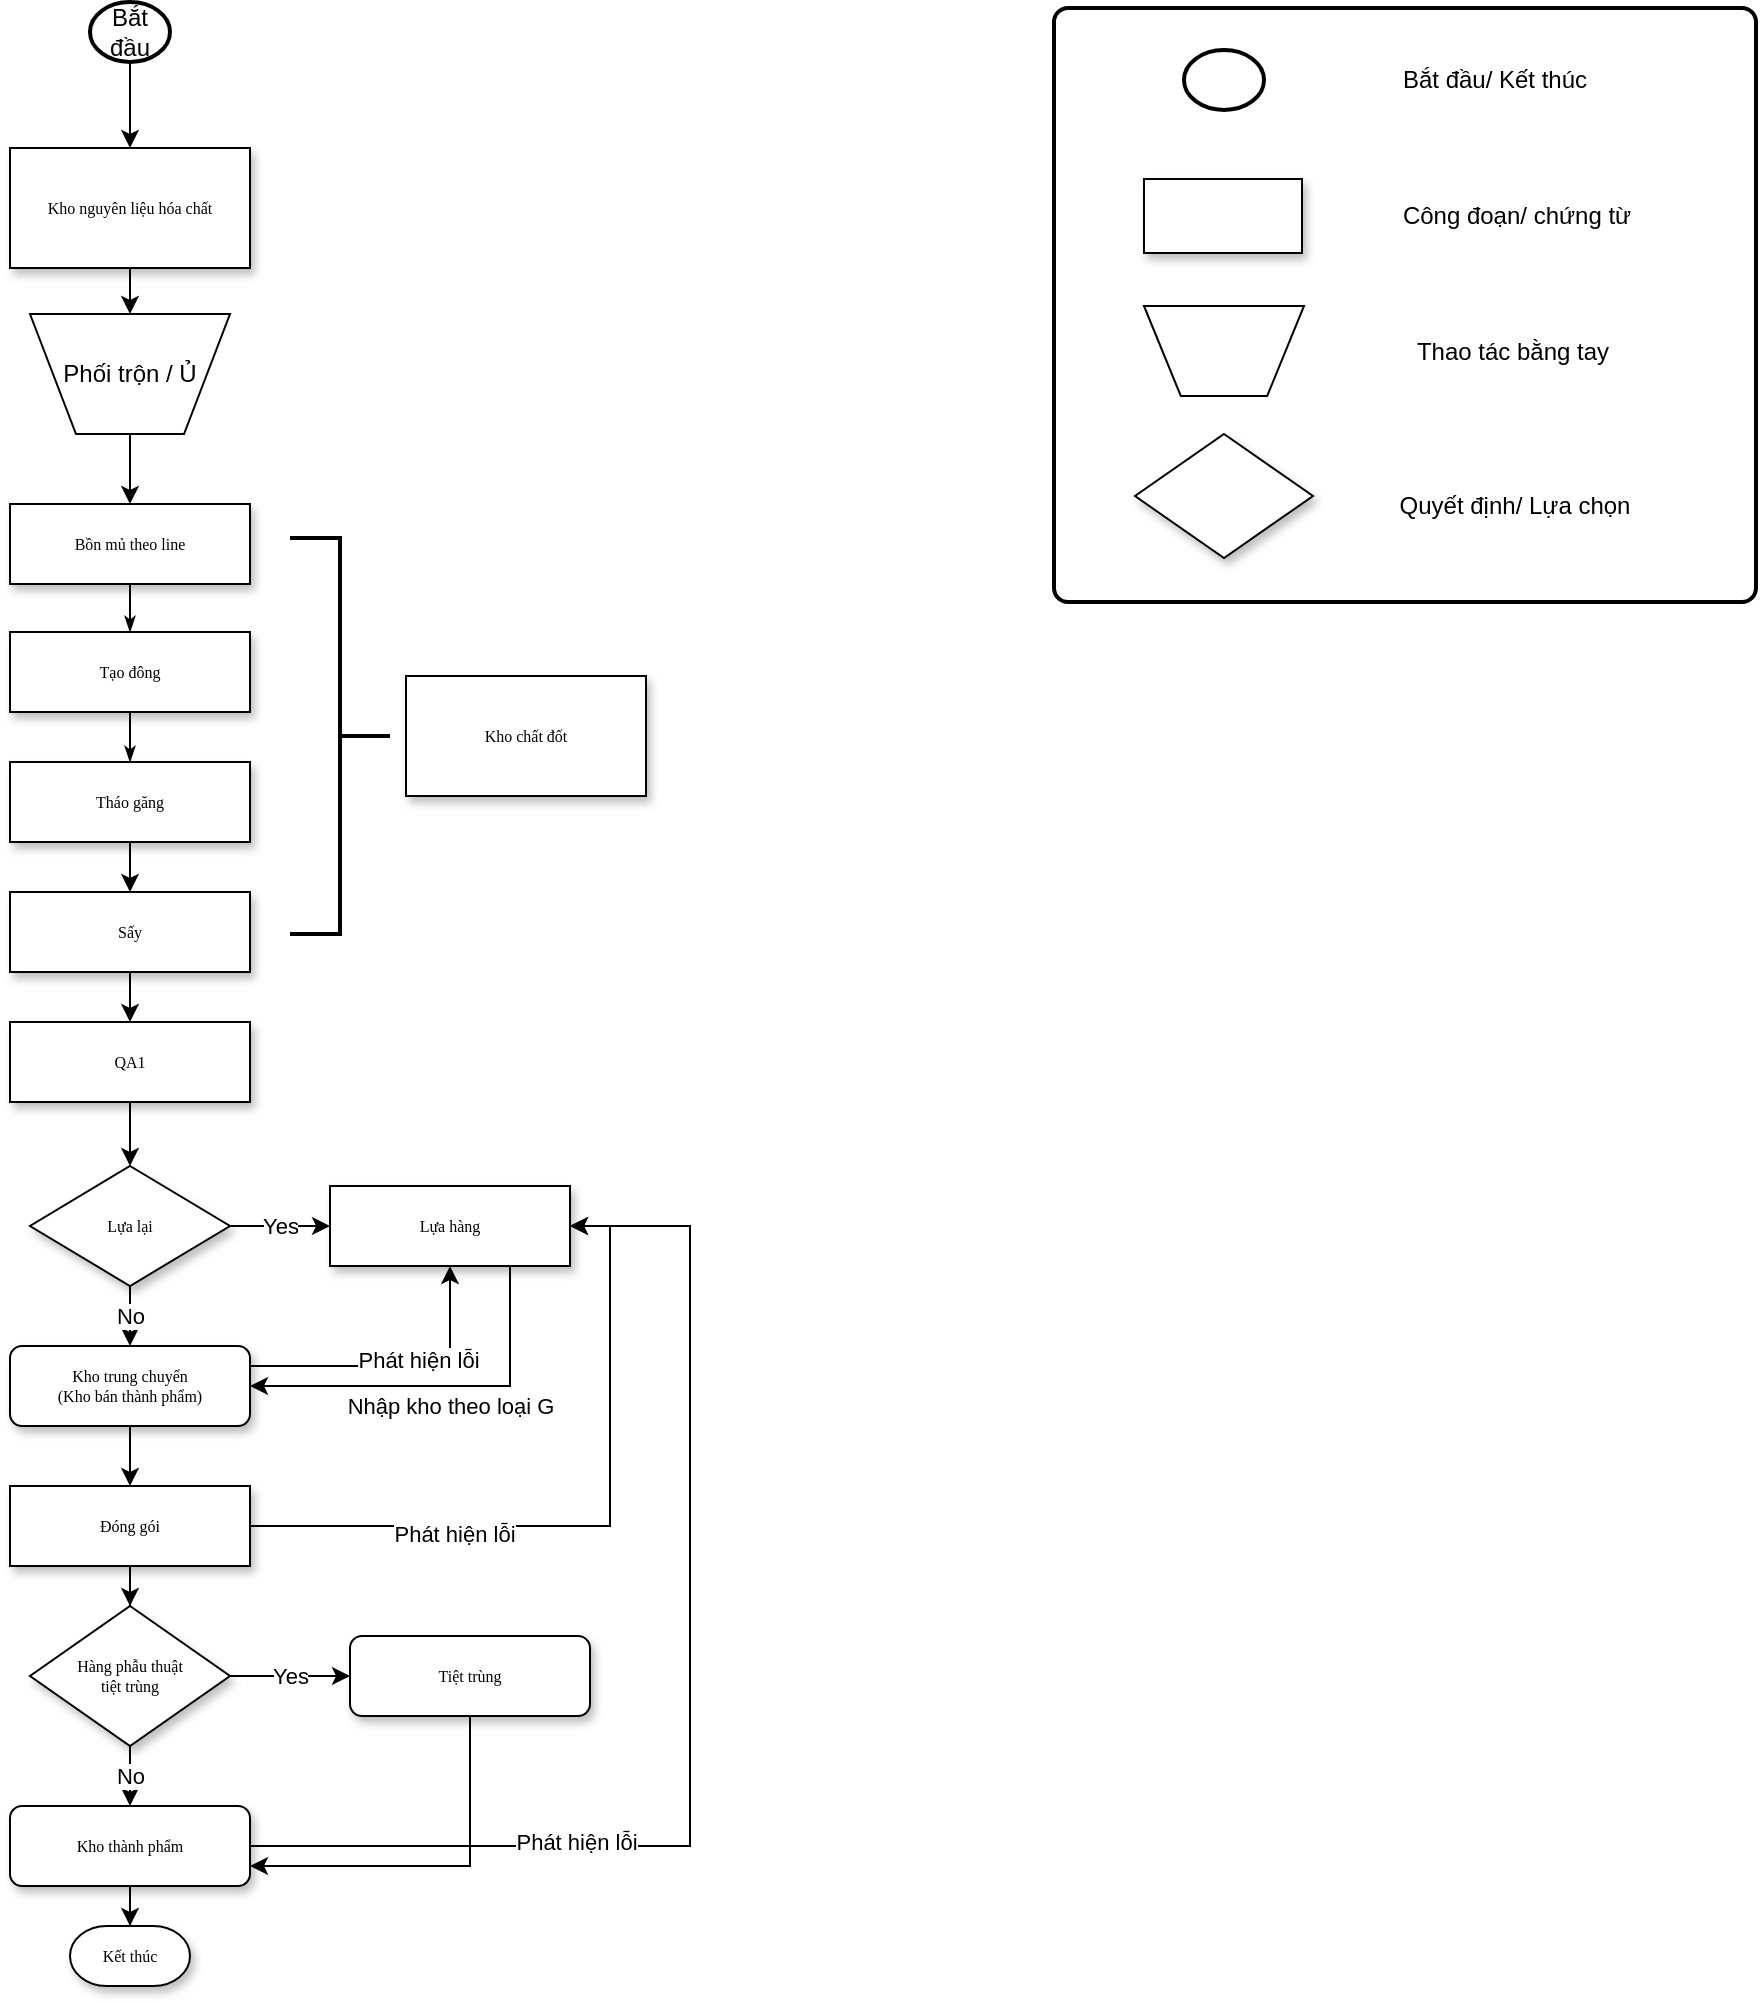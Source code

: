 <mxfile version="20.8.20" type="github">
  <diagram name="Page-1" id="edf60f1a-56cd-e834-aa8a-f176f3a09ee4">
    <mxGraphModel dx="646" dy="329" grid="0" gridSize="10" guides="1" tooltips="1" connect="1" arrows="1" fold="1" page="0" pageScale="1" pageWidth="1100" pageHeight="850" background="none" math="0" shadow="0">
      <root>
        <mxCell id="0" />
        <mxCell id="1" parent="0" />
        <mxCell id="MFHxN7QSzjFUIQAsr9AZ-50" style="edgeStyle=orthogonalEdgeStyle;rounded=0;orthogonalLoop=1;jettySize=auto;html=1;" edge="1" parent="1" source="60e70716793133e9-4" target="MFHxN7QSzjFUIQAsr9AZ-2">
          <mxGeometry relative="1" as="geometry" />
        </mxCell>
        <mxCell id="60e70716793133e9-4" value="Kho nguyên liệu hóa chất" style="rounded=0;whiteSpace=wrap;html=1;shadow=1;labelBackgroundColor=none;strokeWidth=1;fontFamily=Verdana;fontSize=8;align=center;" parent="1" vertex="1">
          <mxGeometry x="190" y="183" width="120" height="60" as="geometry" />
        </mxCell>
        <mxCell id="60e70716793133e9-38" style="edgeStyle=orthogonalEdgeStyle;rounded=0;html=1;labelBackgroundColor=none;startSize=5;endArrow=classicThin;endFill=1;endSize=5;jettySize=auto;orthogonalLoop=1;strokeWidth=1;fontFamily=Verdana;fontSize=8" parent="1" source="60e70716793133e9-9" target="60e70716793133e9-11" edge="1">
          <mxGeometry relative="1" as="geometry" />
        </mxCell>
        <mxCell id="60e70716793133e9-9" value="Bồn mủ theo line" style="whiteSpace=wrap;html=1;rounded=0;shadow=1;labelBackgroundColor=none;strokeWidth=1;fontFamily=Verdana;fontSize=8;align=center;" parent="1" vertex="1">
          <mxGeometry x="190" y="361" width="120" height="40" as="geometry" />
        </mxCell>
        <mxCell id="60e70716793133e9-41" style="edgeStyle=orthogonalEdgeStyle;rounded=0;html=1;labelBackgroundColor=none;startSize=5;endArrow=classicThin;endFill=1;endSize=5;jettySize=auto;orthogonalLoop=1;strokeWidth=1;fontFamily=Verdana;fontSize=8" parent="1" source="60e70716793133e9-11" target="60e70716793133e9-13" edge="1">
          <mxGeometry relative="1" as="geometry" />
        </mxCell>
        <mxCell id="60e70716793133e9-11" value="Tạo đông" style="whiteSpace=wrap;html=1;rounded=0;shadow=1;labelBackgroundColor=none;strokeWidth=1;fontFamily=Verdana;fontSize=8;align=center;spacing=6;" parent="1" vertex="1">
          <mxGeometry x="190" y="425" width="120" height="40" as="geometry" />
        </mxCell>
        <mxCell id="60e70716793133e9-42" style="edgeStyle=orthogonalEdgeStyle;rounded=0;html=1;labelBackgroundColor=none;startSize=5;endArrow=classicThin;endFill=1;endSize=5;jettySize=auto;orthogonalLoop=1;strokeWidth=1;fontFamily=Verdana;fontSize=8;startArrow=none;" parent="1" source="60e70716793133e9-15" edge="1">
          <mxGeometry relative="1" as="geometry">
            <mxPoint x="250" y="580" as="targetPoint" />
          </mxGeometry>
        </mxCell>
        <mxCell id="MFHxN7QSzjFUIQAsr9AZ-54" style="edgeStyle=orthogonalEdgeStyle;rounded=0;orthogonalLoop=1;jettySize=auto;html=1;" edge="1" parent="1" source="60e70716793133e9-13" target="60e70716793133e9-15">
          <mxGeometry relative="1" as="geometry" />
        </mxCell>
        <mxCell id="60e70716793133e9-13" value="Tháo găng" style="whiteSpace=wrap;html=1;rounded=0;shadow=1;labelBackgroundColor=none;strokeWidth=1;fontFamily=Verdana;fontSize=8;align=center;" parent="1" vertex="1">
          <mxGeometry x="190" y="490" width="120" height="40" as="geometry" />
        </mxCell>
        <mxCell id="MFHxN7QSzjFUIQAsr9AZ-36" style="edgeStyle=orthogonalEdgeStyle;rounded=0;orthogonalLoop=1;jettySize=auto;html=1;entryX=0.5;entryY=0;entryDx=0;entryDy=0;" edge="1" parent="1" source="60e70716793133e9-15" target="MFHxN7QSzjFUIQAsr9AZ-4">
          <mxGeometry relative="1" as="geometry" />
        </mxCell>
        <mxCell id="MFHxN7QSzjFUIQAsr9AZ-21" style="edgeStyle=orthogonalEdgeStyle;rounded=0;orthogonalLoop=1;jettySize=auto;html=1;entryX=1;entryY=0.5;entryDx=0;entryDy=0;" edge="1" parent="1" source="60e70716793133e9-18" target="MFHxN7QSzjFUIQAsr9AZ-15">
          <mxGeometry relative="1" as="geometry" />
        </mxCell>
        <mxCell id="MFHxN7QSzjFUIQAsr9AZ-22" value="Phát hiện lỗi" style="edgeLabel;html=1;align=center;verticalAlign=middle;resizable=0;points=[];" vertex="1" connectable="0" parent="MFHxN7QSzjFUIQAsr9AZ-21">
          <mxGeometry x="-0.417" y="-4" relative="1" as="geometry">
            <mxPoint as="offset" />
          </mxGeometry>
        </mxCell>
        <mxCell id="MFHxN7QSzjFUIQAsr9AZ-48" style="edgeStyle=orthogonalEdgeStyle;rounded=0;orthogonalLoop=1;jettySize=auto;html=1;" edge="1" parent="1" source="60e70716793133e9-18" target="60e70716793133e9-26">
          <mxGeometry relative="1" as="geometry" />
        </mxCell>
        <mxCell id="60e70716793133e9-18" value="Đóng gói" style="whiteSpace=wrap;html=1;rounded=0;shadow=1;labelBackgroundColor=none;strokeWidth=1;fontFamily=Verdana;fontSize=8;align=center;" parent="1" vertex="1">
          <mxGeometry x="190" y="852" width="120" height="40" as="geometry" />
        </mxCell>
        <mxCell id="MFHxN7QSzjFUIQAsr9AZ-20" style="edgeStyle=orthogonalEdgeStyle;rounded=0;orthogonalLoop=1;jettySize=auto;html=1;" edge="1" parent="1" source="60e70716793133e9-20" target="60e70716793133e9-18">
          <mxGeometry relative="1" as="geometry" />
        </mxCell>
        <mxCell id="MFHxN7QSzjFUIQAsr9AZ-27" style="edgeStyle=orthogonalEdgeStyle;rounded=0;orthogonalLoop=1;jettySize=auto;html=1;" edge="1" parent="1" source="60e70716793133e9-20" target="MFHxN7QSzjFUIQAsr9AZ-15">
          <mxGeometry relative="1" as="geometry">
            <Array as="points">
              <mxPoint x="410" y="792" />
            </Array>
          </mxGeometry>
        </mxCell>
        <mxCell id="MFHxN7QSzjFUIQAsr9AZ-30" value="Phát hiện lỗi" style="edgeLabel;html=1;align=center;verticalAlign=middle;resizable=0;points=[];" vertex="1" connectable="0" parent="MFHxN7QSzjFUIQAsr9AZ-27">
          <mxGeometry x="0.11" y="3" relative="1" as="geometry">
            <mxPoint as="offset" />
          </mxGeometry>
        </mxCell>
        <mxCell id="60e70716793133e9-20" value="Kho trung chuyển&lt;br&gt;(Kho bán thành phẩm)" style="rounded=1;whiteSpace=wrap;html=1;shadow=1;labelBackgroundColor=none;strokeWidth=1;fontFamily=Verdana;fontSize=8;align=center;" parent="1" vertex="1">
          <mxGeometry x="190" y="782" width="120" height="40" as="geometry" />
        </mxCell>
        <mxCell id="MFHxN7QSzjFUIQAsr9AZ-17" value="Yes" style="edgeStyle=orthogonalEdgeStyle;rounded=0;orthogonalLoop=1;jettySize=auto;html=1;" edge="1" parent="1" source="60e70716793133e9-21" target="MFHxN7QSzjFUIQAsr9AZ-15">
          <mxGeometry relative="1" as="geometry">
            <Array as="points">
              <mxPoint x="330" y="722" />
              <mxPoint x="330" y="722" />
            </Array>
          </mxGeometry>
        </mxCell>
        <mxCell id="MFHxN7QSzjFUIQAsr9AZ-19" value="No" style="edgeStyle=orthogonalEdgeStyle;rounded=0;orthogonalLoop=1;jettySize=auto;html=1;entryX=0.5;entryY=0;entryDx=0;entryDy=0;" edge="1" parent="1" source="60e70716793133e9-21" target="60e70716793133e9-20">
          <mxGeometry relative="1" as="geometry" />
        </mxCell>
        <mxCell id="60e70716793133e9-21" value="Lựa lại" style="rhombus;whiteSpace=wrap;html=1;rounded=0;shadow=1;labelBackgroundColor=none;strokeWidth=1;fontFamily=Verdana;fontSize=8;align=center;" parent="1" vertex="1">
          <mxGeometry x="200" y="692" width="100" height="60" as="geometry" />
        </mxCell>
        <mxCell id="MFHxN7QSzjFUIQAsr9AZ-10" style="edgeStyle=orthogonalEdgeStyle;rounded=0;orthogonalLoop=1;jettySize=auto;html=1;" edge="1" parent="1" source="60e70716793133e9-23" target="60e70716793133e9-30">
          <mxGeometry relative="1" as="geometry" />
        </mxCell>
        <mxCell id="MFHxN7QSzjFUIQAsr9AZ-23" style="edgeStyle=orthogonalEdgeStyle;rounded=0;orthogonalLoop=1;jettySize=auto;html=1;" edge="1" parent="1" source="60e70716793133e9-23" target="MFHxN7QSzjFUIQAsr9AZ-15">
          <mxGeometry relative="1" as="geometry">
            <Array as="points">
              <mxPoint x="530" y="1032" />
              <mxPoint x="530" y="722" />
            </Array>
          </mxGeometry>
        </mxCell>
        <mxCell id="MFHxN7QSzjFUIQAsr9AZ-24" value="Phát hiện lỗi" style="edgeLabel;html=1;align=center;verticalAlign=middle;resizable=0;points=[];" vertex="1" connectable="0" parent="MFHxN7QSzjFUIQAsr9AZ-23">
          <mxGeometry x="-0.448" y="2" relative="1" as="geometry">
            <mxPoint as="offset" />
          </mxGeometry>
        </mxCell>
        <mxCell id="60e70716793133e9-23" value="Kho thành phẩm" style="rounded=1;whiteSpace=wrap;html=1;shadow=1;labelBackgroundColor=none;strokeWidth=1;fontFamily=Verdana;fontSize=8;align=center;" parent="1" vertex="1">
          <mxGeometry x="190" y="1012" width="120" height="40" as="geometry" />
        </mxCell>
        <mxCell id="MFHxN7QSzjFUIQAsr9AZ-6" value="Yes" style="edgeStyle=orthogonalEdgeStyle;rounded=0;orthogonalLoop=1;jettySize=auto;html=1;entryX=0;entryY=0.5;entryDx=0;entryDy=0;" edge="1" parent="1" source="60e70716793133e9-26" target="MFHxN7QSzjFUIQAsr9AZ-5">
          <mxGeometry relative="1" as="geometry" />
        </mxCell>
        <mxCell id="MFHxN7QSzjFUIQAsr9AZ-9" value="No" style="edgeStyle=orthogonalEdgeStyle;rounded=0;orthogonalLoop=1;jettySize=auto;html=1;" edge="1" parent="1" source="60e70716793133e9-26" target="60e70716793133e9-23">
          <mxGeometry relative="1" as="geometry" />
        </mxCell>
        <mxCell id="60e70716793133e9-26" value="Hàng phẫu thuật &lt;br&gt;tiệt trùng" style="rhombus;whiteSpace=wrap;html=1;rounded=0;shadow=1;labelBackgroundColor=none;strokeWidth=1;fontFamily=Verdana;fontSize=8;align=center;" parent="1" vertex="1">
          <mxGeometry x="200" y="912" width="100" height="70" as="geometry" />
        </mxCell>
        <mxCell id="60e70716793133e9-30" value="Kết thúc" style="strokeWidth=1;html=1;shape=mxgraph.flowchart.terminator;whiteSpace=wrap;rounded=0;shadow=1;labelBackgroundColor=none;fontFamily=Verdana;fontSize=8;align=center;" parent="1" vertex="1">
          <mxGeometry x="220" y="1072" width="60" height="30" as="geometry" />
        </mxCell>
        <mxCell id="MFHxN7QSzjFUIQAsr9AZ-1" value="Kho chất đốt" style="rounded=0;whiteSpace=wrap;html=1;shadow=1;labelBackgroundColor=none;strokeWidth=1;fontFamily=Verdana;fontSize=8;align=center;" vertex="1" parent="1">
          <mxGeometry x="388" y="447" width="120" height="60" as="geometry" />
        </mxCell>
        <mxCell id="MFHxN7QSzjFUIQAsr9AZ-43" style="edgeStyle=orthogonalEdgeStyle;rounded=0;orthogonalLoop=1;jettySize=auto;html=1;" edge="1" parent="1" source="MFHxN7QSzjFUIQAsr9AZ-2" target="60e70716793133e9-9">
          <mxGeometry relative="1" as="geometry" />
        </mxCell>
        <mxCell id="MFHxN7QSzjFUIQAsr9AZ-2" value="Phối trộn / Ủ" style="verticalLabelPosition=middle;verticalAlign=middle;html=1;shape=trapezoid;perimeter=trapezoidPerimeter;whiteSpace=wrap;size=0.23;arcSize=10;flipV=1;labelPosition=center;align=center;" vertex="1" parent="1">
          <mxGeometry x="200" y="266" width="100" height="60" as="geometry" />
        </mxCell>
        <mxCell id="MFHxN7QSzjFUIQAsr9AZ-49" style="edgeStyle=orthogonalEdgeStyle;rounded=0;orthogonalLoop=1;jettySize=auto;html=1;entryX=0.5;entryY=0;entryDx=0;entryDy=0;" edge="1" parent="1" source="MFHxN7QSzjFUIQAsr9AZ-4" target="60e70716793133e9-21">
          <mxGeometry relative="1" as="geometry" />
        </mxCell>
        <mxCell id="MFHxN7QSzjFUIQAsr9AZ-4" value="QA1" style="whiteSpace=wrap;html=1;rounded=0;shadow=1;labelBackgroundColor=none;strokeWidth=1;fontFamily=Verdana;fontSize=8;align=center;" vertex="1" parent="1">
          <mxGeometry x="190" y="620" width="120" height="40" as="geometry" />
        </mxCell>
        <mxCell id="MFHxN7QSzjFUIQAsr9AZ-11" style="edgeStyle=orthogonalEdgeStyle;rounded=0;orthogonalLoop=1;jettySize=auto;html=1;entryX=1;entryY=0.75;entryDx=0;entryDy=0;" edge="1" parent="1" source="MFHxN7QSzjFUIQAsr9AZ-5" target="60e70716793133e9-23">
          <mxGeometry relative="1" as="geometry">
            <Array as="points">
              <mxPoint x="420" y="1042" />
            </Array>
          </mxGeometry>
        </mxCell>
        <mxCell id="MFHxN7QSzjFUIQAsr9AZ-5" value="Tiệt trùng" style="rounded=1;whiteSpace=wrap;html=1;shadow=1;labelBackgroundColor=none;strokeWidth=1;fontFamily=Verdana;fontSize=8;align=center;" vertex="1" parent="1">
          <mxGeometry x="360" y="927" width="120" height="40" as="geometry" />
        </mxCell>
        <mxCell id="MFHxN7QSzjFUIQAsr9AZ-29" style="edgeStyle=orthogonalEdgeStyle;rounded=0;orthogonalLoop=1;jettySize=auto;html=1;entryX=1;entryY=0.5;entryDx=0;entryDy=0;" edge="1" parent="1" source="MFHxN7QSzjFUIQAsr9AZ-15" target="60e70716793133e9-20">
          <mxGeometry relative="1" as="geometry">
            <Array as="points">
              <mxPoint x="440" y="802" />
            </Array>
          </mxGeometry>
        </mxCell>
        <mxCell id="MFHxN7QSzjFUIQAsr9AZ-31" value="Nhập kho theo loại G" style="edgeLabel;html=1;align=center;verticalAlign=middle;resizable=0;points=[];" vertex="1" connectable="0" parent="MFHxN7QSzjFUIQAsr9AZ-29">
          <mxGeometry x="-0.493" y="4" relative="1" as="geometry">
            <mxPoint x="-34" y="22" as="offset" />
          </mxGeometry>
        </mxCell>
        <mxCell id="MFHxN7QSzjFUIQAsr9AZ-15" value="Lựa hàng" style="whiteSpace=wrap;html=1;rounded=0;shadow=1;labelBackgroundColor=none;strokeWidth=1;fontFamily=Verdana;fontSize=8;align=center;" vertex="1" parent="1">
          <mxGeometry x="350" y="702" width="120" height="40" as="geometry" />
        </mxCell>
        <mxCell id="MFHxN7QSzjFUIQAsr9AZ-52" style="edgeStyle=orthogonalEdgeStyle;rounded=0;orthogonalLoop=1;jettySize=auto;html=1;" edge="1" parent="1" source="MFHxN7QSzjFUIQAsr9AZ-32" target="60e70716793133e9-4">
          <mxGeometry relative="1" as="geometry" />
        </mxCell>
        <mxCell id="MFHxN7QSzjFUIQAsr9AZ-32" value="Bắt đầu" style="strokeWidth=2;html=1;shape=mxgraph.flowchart.start_2;whiteSpace=wrap;" vertex="1" parent="1">
          <mxGeometry x="230" y="110" width="40" height="30" as="geometry" />
        </mxCell>
        <mxCell id="MFHxN7QSzjFUIQAsr9AZ-46" value="" style="strokeWidth=2;html=1;shape=mxgraph.flowchart.annotation_2;align=left;labelPosition=right;pointerEvents=1;direction=west;" vertex="1" parent="1">
          <mxGeometry x="330" y="378" width="50" height="198" as="geometry" />
        </mxCell>
        <mxCell id="60e70716793133e9-15" value="Sấy" style="whiteSpace=wrap;html=1;rounded=0;shadow=1;labelBackgroundColor=none;strokeWidth=1;fontFamily=Verdana;fontSize=8;align=center;" parent="1" vertex="1">
          <mxGeometry x="190" y="555" width="120" height="40" as="geometry" />
        </mxCell>
        <mxCell id="MFHxN7QSzjFUIQAsr9AZ-55" value="" style="rounded=0;whiteSpace=wrap;html=1;shadow=1;labelBackgroundColor=none;strokeWidth=1;fontFamily=Verdana;fontSize=8;align=center;" vertex="1" parent="1">
          <mxGeometry x="757" y="198.5" width="79" height="37" as="geometry" />
        </mxCell>
        <mxCell id="MFHxN7QSzjFUIQAsr9AZ-58" value="Công đoạn/ chứng từ" style="text;html=1;align=center;verticalAlign=middle;resizable=0;points=[];autosize=1;strokeColor=none;fillColor=none;" vertex="1" parent="1">
          <mxGeometry x="877" y="204" width="132" height="26" as="geometry" />
        </mxCell>
        <mxCell id="MFHxN7QSzjFUIQAsr9AZ-59" value="" style="verticalLabelPosition=middle;verticalAlign=middle;html=1;shape=trapezoid;perimeter=trapezoidPerimeter;whiteSpace=wrap;size=0.23;arcSize=10;flipV=1;labelPosition=center;align=center;" vertex="1" parent="1">
          <mxGeometry x="757" y="262" width="80" height="45" as="geometry" />
        </mxCell>
        <mxCell id="MFHxN7QSzjFUIQAsr9AZ-60" value="Thao tác bằng tay" style="text;html=1;align=center;verticalAlign=middle;resizable=0;points=[];autosize=1;strokeColor=none;fillColor=none;" vertex="1" parent="1">
          <mxGeometry x="884" y="271.5" width="114" height="26" as="geometry" />
        </mxCell>
        <mxCell id="MFHxN7QSzjFUIQAsr9AZ-61" value="" style="strokeWidth=2;html=1;shape=mxgraph.flowchart.start_2;whiteSpace=wrap;" vertex="1" parent="1">
          <mxGeometry x="777" y="134" width="40" height="30" as="geometry" />
        </mxCell>
        <mxCell id="MFHxN7QSzjFUIQAsr9AZ-62" value="Bắt đầu/ Kết thúc" style="text;html=1;align=center;verticalAlign=middle;resizable=0;points=[];autosize=1;strokeColor=none;fillColor=none;" vertex="1" parent="1">
          <mxGeometry x="877" y="136" width="110" height="26" as="geometry" />
        </mxCell>
        <mxCell id="MFHxN7QSzjFUIQAsr9AZ-63" value="" style="rhombus;whiteSpace=wrap;html=1;rounded=0;shadow=1;labelBackgroundColor=none;strokeWidth=1;fontFamily=Verdana;fontSize=8;align=center;" vertex="1" parent="1">
          <mxGeometry x="752.5" y="326" width="89" height="62" as="geometry" />
        </mxCell>
        <mxCell id="MFHxN7QSzjFUIQAsr9AZ-67" value="Quyết định/ Lựa chọn" style="text;html=1;align=center;verticalAlign=middle;resizable=0;points=[];autosize=1;strokeColor=none;fillColor=none;" vertex="1" parent="1">
          <mxGeometry x="875" y="349" width="133" height="26" as="geometry" />
        </mxCell>
        <mxCell id="MFHxN7QSzjFUIQAsr9AZ-69" value="" style="rounded=1;whiteSpace=wrap;html=1;absoluteArcSize=1;arcSize=14;strokeWidth=2;fillColor=none;" vertex="1" parent="1">
          <mxGeometry x="712" y="113" width="351" height="297" as="geometry" />
        </mxCell>
      </root>
    </mxGraphModel>
  </diagram>
</mxfile>
